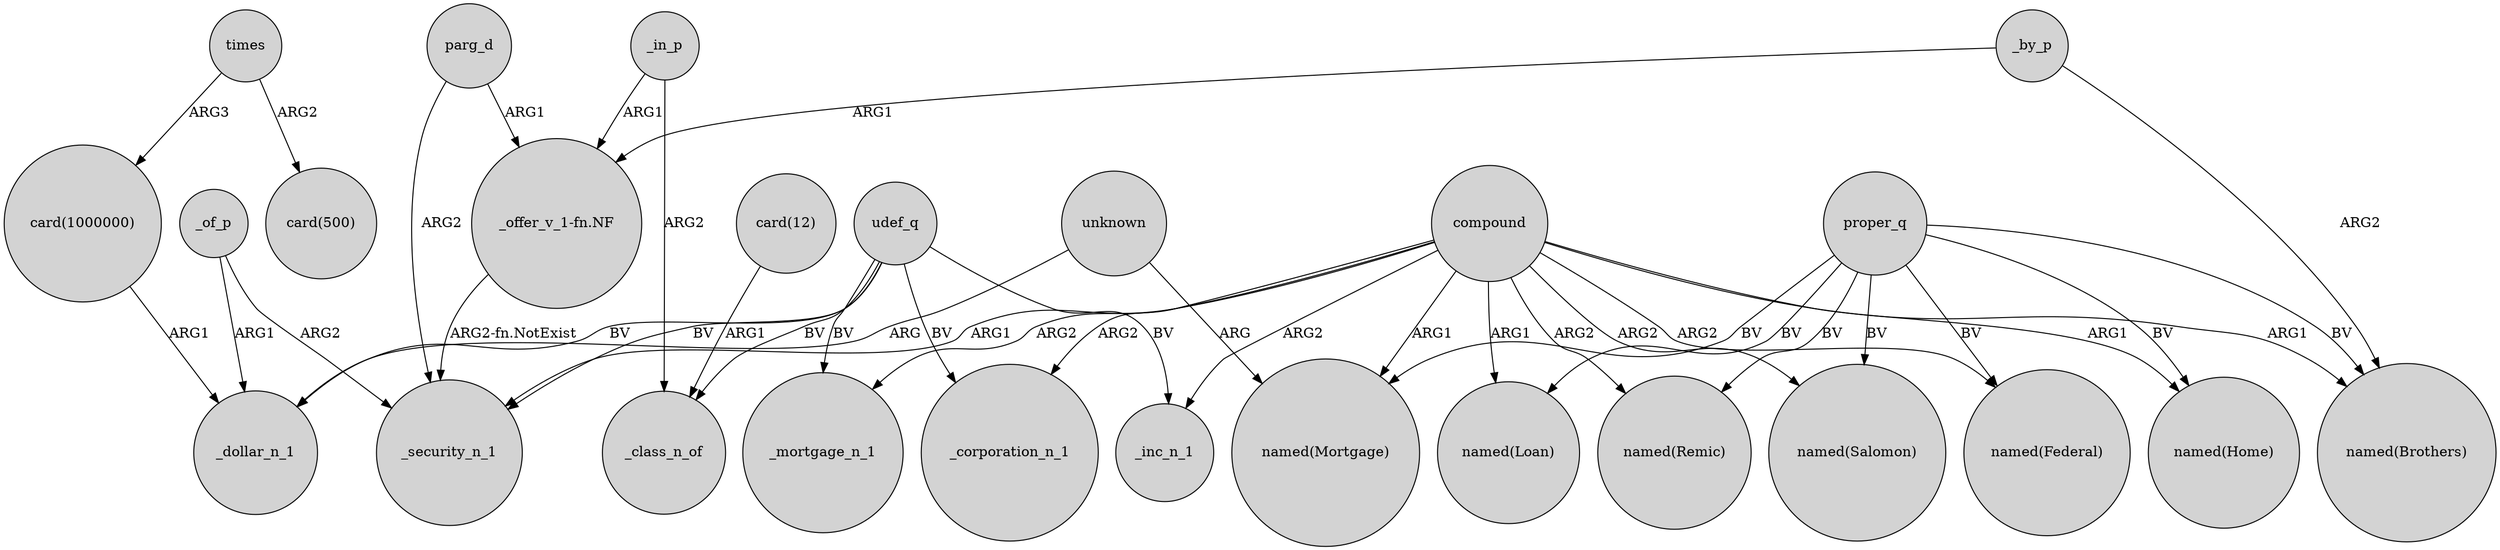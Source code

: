 digraph {
	node [shape=circle style=filled]
	_by_p -> "_offer_v_1-fn.NF" [label=ARG1]
	"card(1000000)" -> _dollar_n_1 [label=ARG1]
	_in_p -> "_offer_v_1-fn.NF" [label=ARG1]
	udef_q -> _inc_n_1 [label=BV]
	udef_q -> _mortgage_n_1 [label=BV]
	compound -> "named(Mortgage)" [label=ARG1]
	udef_q -> _class_n_of [label=BV]
	proper_q -> "named(Brothers)" [label=BV]
	proper_q -> "named(Mortgage)" [label=BV]
	_of_p -> _dollar_n_1 [label=ARG1]
	compound -> "named(Remic)" [label=ARG2]
	proper_q -> "named(Home)" [label=BV]
	_by_p -> "named(Brothers)" [label=ARG2]
	compound -> _corporation_n_1 [label=ARG2]
	proper_q -> "named(Remic)" [label=BV]
	compound -> _mortgage_n_1 [label=ARG2]
	unknown -> _dollar_n_1 [label=ARG]
	parg_d -> _security_n_1 [label=ARG2]
	compound -> "named(Loan)" [label=ARG1]
	"_offer_v_1-fn.NF" -> _security_n_1 [label="ARG2-fn.NotExist"]
	compound -> _security_n_1 [label=ARG1]
	compound -> "named(Brothers)" [label=ARG1]
	_in_p -> _class_n_of [label=ARG2]
	"card(12)" -> _class_n_of [label=ARG1]
	_of_p -> _security_n_1 [label=ARG2]
	udef_q -> _corporation_n_1 [label=BV]
	unknown -> "named(Mortgage)" [label=ARG]
	times -> "card(1000000)" [label=ARG3]
	proper_q -> "named(Salomon)" [label=BV]
	times -> "card(500)" [label=ARG2]
	proper_q -> "named(Federal)" [label=BV]
	compound -> "named(Salomon)" [label=ARG2]
	proper_q -> "named(Loan)" [label=BV]
	compound -> "named(Federal)" [label=ARG2]
	parg_d -> "_offer_v_1-fn.NF" [label=ARG1]
	compound -> _inc_n_1 [label=ARG2]
	udef_q -> _dollar_n_1 [label=BV]
	udef_q -> _security_n_1 [label=BV]
	compound -> "named(Home)" [label=ARG1]
}
